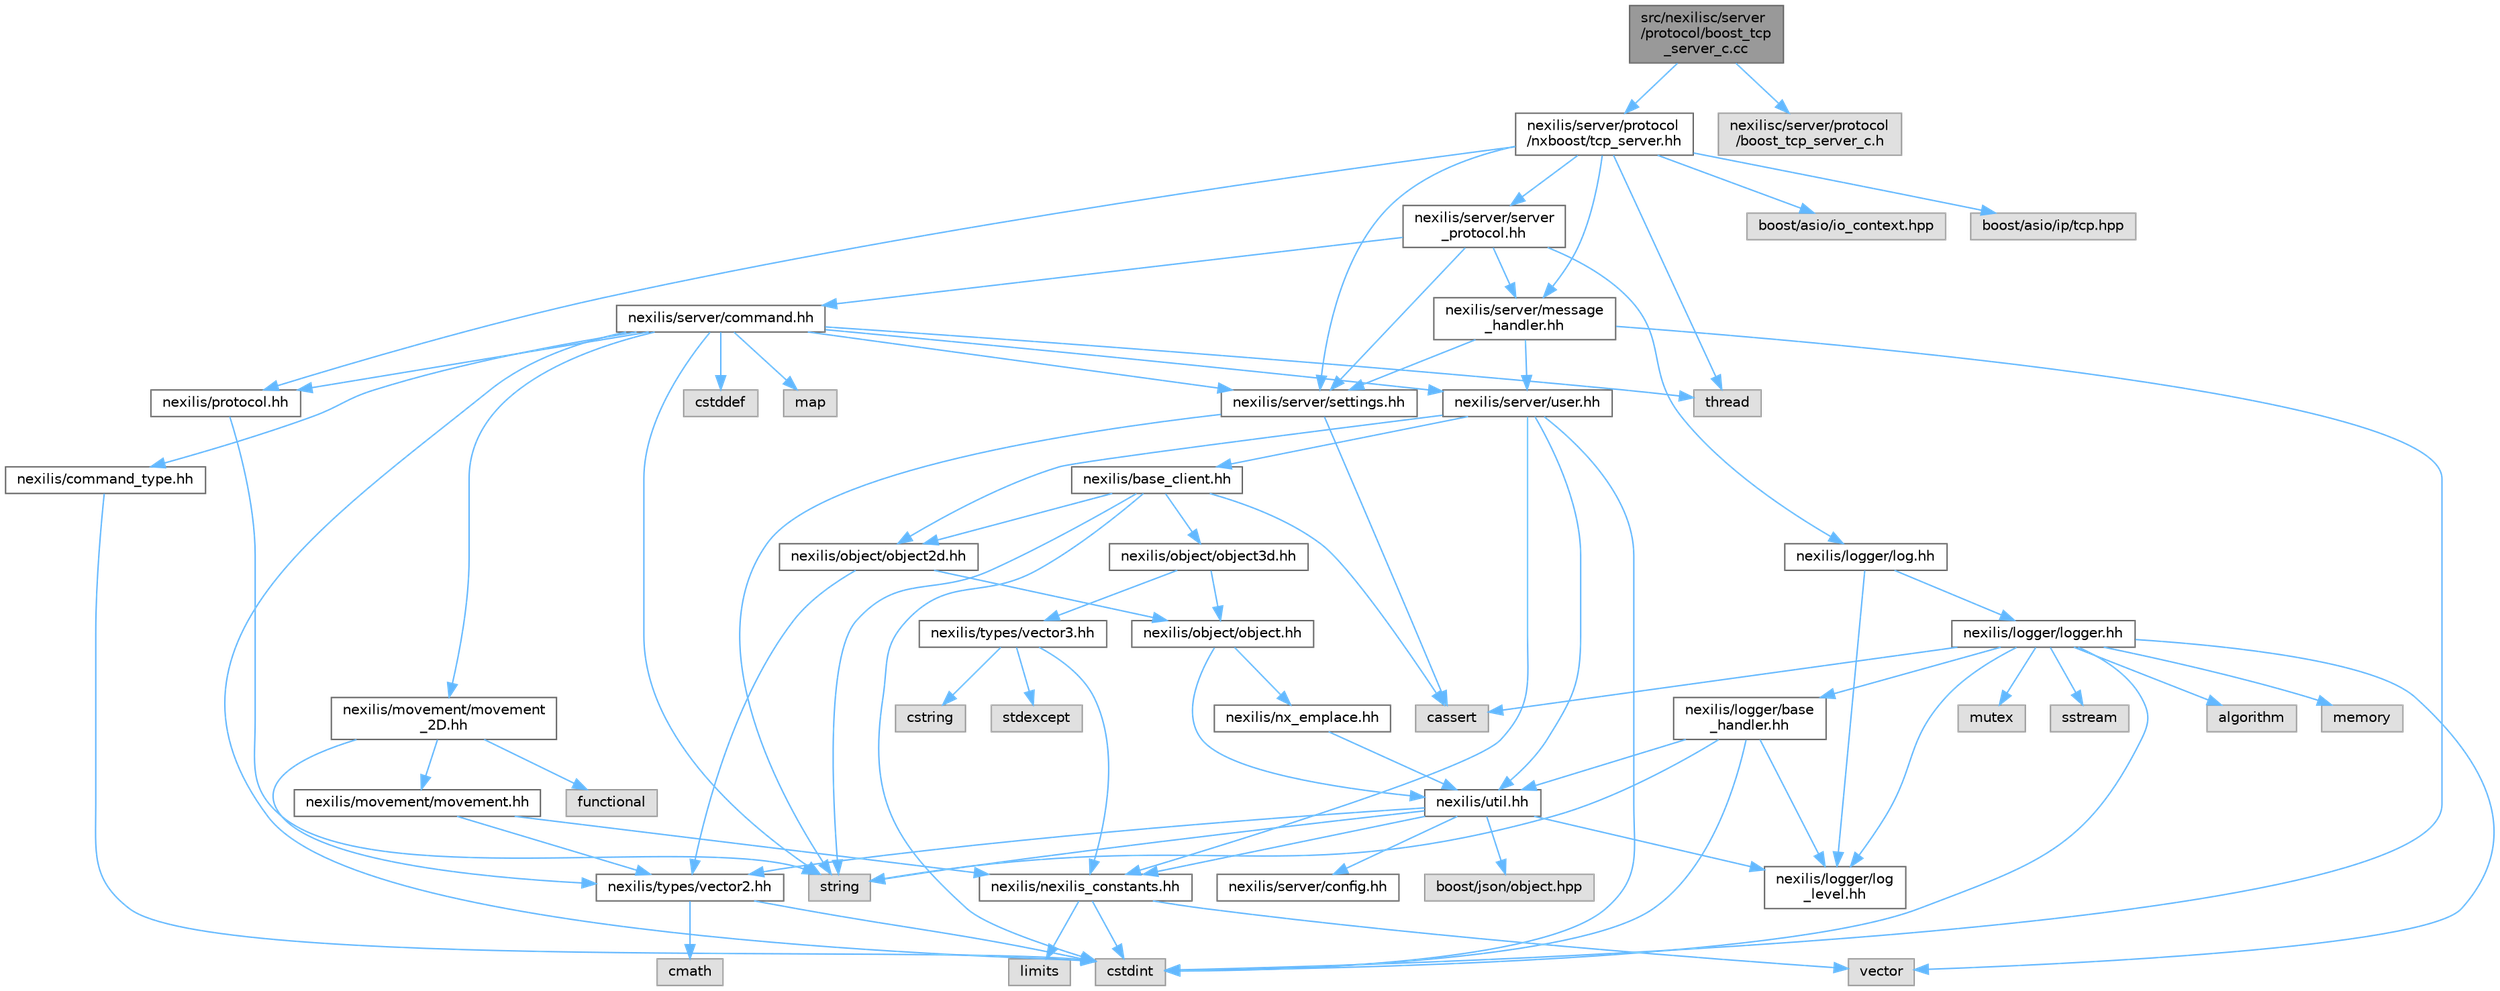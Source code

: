 digraph "src/nexilisc/server/protocol/boost_tcp_server_c.cc"
{
 // LATEX_PDF_SIZE
  bgcolor="transparent";
  edge [fontname=Helvetica,fontsize=10,labelfontname=Helvetica,labelfontsize=10];
  node [fontname=Helvetica,fontsize=10,shape=box,height=0.2,width=0.4];
  Node1 [id="Node000001",label="src/nexilisc/server\l/protocol/boost_tcp\l_server_c.cc",height=0.2,width=0.4,color="gray40", fillcolor="grey60", style="filled", fontcolor="black",tooltip=" "];
  Node1 -> Node2 [id="edge1_Node000001_Node000002",color="steelblue1",style="solid",tooltip=" "];
  Node2 [id="Node000002",label="nexilis/server/protocol\l/nxboost/tcp_server.hh",height=0.2,width=0.4,color="grey40", fillcolor="white", style="filled",URL="$d6/d5f/server_2protocol_2nxboost_2tcp__server_8hh.html",tooltip=" "];
  Node2 -> Node3 [id="edge2_Node000002_Node000003",color="steelblue1",style="solid",tooltip=" "];
  Node3 [id="Node000003",label="nexilis/protocol.hh",height=0.2,width=0.4,color="grey40", fillcolor="white", style="filled",URL="$d1/d2a/protocol_8hh.html",tooltip=" "];
  Node3 -> Node4 [id="edge3_Node000003_Node000004",color="steelblue1",style="solid",tooltip=" "];
  Node4 [id="Node000004",label="string",height=0.2,width=0.4,color="grey60", fillcolor="#E0E0E0", style="filled",tooltip=" "];
  Node2 -> Node5 [id="edge4_Node000002_Node000005",color="steelblue1",style="solid",tooltip=" "];
  Node5 [id="Node000005",label="nexilis/server/message\l_handler.hh",height=0.2,width=0.4,color="grey40", fillcolor="white", style="filled",URL="$da/de8/message__handler_8hh.html",tooltip=" "];
  Node5 -> Node6 [id="edge5_Node000005_Node000006",color="steelblue1",style="solid",tooltip=" "];
  Node6 [id="Node000006",label="nexilis/server/settings.hh",height=0.2,width=0.4,color="grey40", fillcolor="white", style="filled",URL="$d7/df4/settings_8hh.html",tooltip=" "];
  Node6 -> Node7 [id="edge6_Node000006_Node000007",color="steelblue1",style="solid",tooltip=" "];
  Node7 [id="Node000007",label="cassert",height=0.2,width=0.4,color="grey60", fillcolor="#E0E0E0", style="filled",tooltip=" "];
  Node6 -> Node4 [id="edge7_Node000006_Node000004",color="steelblue1",style="solid",tooltip=" "];
  Node5 -> Node8 [id="edge8_Node000005_Node000008",color="steelblue1",style="solid",tooltip=" "];
  Node8 [id="Node000008",label="nexilis/server/user.hh",height=0.2,width=0.4,color="grey40", fillcolor="white", style="filled",URL="$d8/ddf/user_8hh.html",tooltip=" "];
  Node8 -> Node9 [id="edge9_Node000008_Node000009",color="steelblue1",style="solid",tooltip=" "];
  Node9 [id="Node000009",label="cstdint",height=0.2,width=0.4,color="grey60", fillcolor="#E0E0E0", style="filled",tooltip=" "];
  Node8 -> Node10 [id="edge10_Node000008_Node000010",color="steelblue1",style="solid",tooltip=" "];
  Node10 [id="Node000010",label="nexilis/base_client.hh",height=0.2,width=0.4,color="grey40", fillcolor="white", style="filled",URL="$d1/d89/base__client_8hh.html",tooltip=" "];
  Node10 -> Node7 [id="edge11_Node000010_Node000007",color="steelblue1",style="solid",tooltip=" "];
  Node10 -> Node9 [id="edge12_Node000010_Node000009",color="steelblue1",style="solid",tooltip=" "];
  Node10 -> Node4 [id="edge13_Node000010_Node000004",color="steelblue1",style="solid",tooltip=" "];
  Node10 -> Node11 [id="edge14_Node000010_Node000011",color="steelblue1",style="solid",tooltip=" "];
  Node11 [id="Node000011",label="nexilis/object/object2d.hh",height=0.2,width=0.4,color="grey40", fillcolor="white", style="filled",URL="$db/d6b/object2d_8hh.html",tooltip=" "];
  Node11 -> Node12 [id="edge15_Node000011_Node000012",color="steelblue1",style="solid",tooltip=" "];
  Node12 [id="Node000012",label="nexilis/object/object.hh",height=0.2,width=0.4,color="grey40", fillcolor="white", style="filled",URL="$dd/d07/object_8hh.html",tooltip=" "];
  Node12 -> Node13 [id="edge16_Node000012_Node000013",color="steelblue1",style="solid",tooltip=" "];
  Node13 [id="Node000013",label="nexilis/nx_emplace.hh",height=0.2,width=0.4,color="grey40", fillcolor="white", style="filled",URL="$de/d10/nx__emplace_8hh.html",tooltip=" "];
  Node13 -> Node14 [id="edge17_Node000013_Node000014",color="steelblue1",style="solid",tooltip=" "];
  Node14 [id="Node000014",label="nexilis/util.hh",height=0.2,width=0.4,color="grey40", fillcolor="white", style="filled",URL="$d3/d68/util_8hh.html",tooltip=" "];
  Node14 -> Node15 [id="edge18_Node000014_Node000015",color="steelblue1",style="solid",tooltip=" "];
  Node15 [id="Node000015",label="nexilis/logger/log\l_level.hh",height=0.2,width=0.4,color="grey40", fillcolor="white", style="filled",URL="$dd/dbd/log__level_8hh.html",tooltip=" "];
  Node14 -> Node16 [id="edge19_Node000014_Node000016",color="steelblue1",style="solid",tooltip=" "];
  Node16 [id="Node000016",label="nexilis/nexilis_constants.hh",height=0.2,width=0.4,color="grey40", fillcolor="white", style="filled",URL="$dd/da5/nexilis__constants_8hh.html",tooltip=" "];
  Node16 -> Node9 [id="edge20_Node000016_Node000009",color="steelblue1",style="solid",tooltip=" "];
  Node16 -> Node17 [id="edge21_Node000016_Node000017",color="steelblue1",style="solid",tooltip=" "];
  Node17 [id="Node000017",label="limits",height=0.2,width=0.4,color="grey60", fillcolor="#E0E0E0", style="filled",tooltip=" "];
  Node16 -> Node18 [id="edge22_Node000016_Node000018",color="steelblue1",style="solid",tooltip=" "];
  Node18 [id="Node000018",label="vector",height=0.2,width=0.4,color="grey60", fillcolor="#E0E0E0", style="filled",tooltip=" "];
  Node14 -> Node19 [id="edge23_Node000014_Node000019",color="steelblue1",style="solid",tooltip=" "];
  Node19 [id="Node000019",label="nexilis/server/config.hh",height=0.2,width=0.4,color="grey40", fillcolor="white", style="filled",URL="$dc/d53/config_8hh.html",tooltip=" "];
  Node14 -> Node20 [id="edge24_Node000014_Node000020",color="steelblue1",style="solid",tooltip=" "];
  Node20 [id="Node000020",label="nexilis/types/vector2.hh",height=0.2,width=0.4,color="grey40", fillcolor="white", style="filled",URL="$d1/d6b/vector2_8hh.html",tooltip=" "];
  Node20 -> Node21 [id="edge25_Node000020_Node000021",color="steelblue1",style="solid",tooltip=" "];
  Node21 [id="Node000021",label="cmath",height=0.2,width=0.4,color="grey60", fillcolor="#E0E0E0", style="filled",tooltip=" "];
  Node20 -> Node9 [id="edge26_Node000020_Node000009",color="steelblue1",style="solid",tooltip=" "];
  Node14 -> Node22 [id="edge27_Node000014_Node000022",color="steelblue1",style="solid",tooltip=" "];
  Node22 [id="Node000022",label="boost/json/object.hpp",height=0.2,width=0.4,color="grey60", fillcolor="#E0E0E0", style="filled",tooltip=" "];
  Node14 -> Node4 [id="edge28_Node000014_Node000004",color="steelblue1",style="solid",tooltip=" "];
  Node12 -> Node14 [id="edge29_Node000012_Node000014",color="steelblue1",style="solid",tooltip=" "];
  Node11 -> Node20 [id="edge30_Node000011_Node000020",color="steelblue1",style="solid",tooltip=" "];
  Node10 -> Node23 [id="edge31_Node000010_Node000023",color="steelblue1",style="solid",tooltip=" "];
  Node23 [id="Node000023",label="nexilis/object/object3d.hh",height=0.2,width=0.4,color="grey40", fillcolor="white", style="filled",URL="$d4/d63/object3d_8hh.html",tooltip=" "];
  Node23 -> Node12 [id="edge32_Node000023_Node000012",color="steelblue1",style="solid",tooltip=" "];
  Node23 -> Node24 [id="edge33_Node000023_Node000024",color="steelblue1",style="solid",tooltip=" "];
  Node24 [id="Node000024",label="nexilis/types/vector3.hh",height=0.2,width=0.4,color="grey40", fillcolor="white", style="filled",URL="$db/d36/vector3_8hh.html",tooltip=" "];
  Node24 -> Node16 [id="edge34_Node000024_Node000016",color="steelblue1",style="solid",tooltip=" "];
  Node24 -> Node25 [id="edge35_Node000024_Node000025",color="steelblue1",style="solid",tooltip=" "];
  Node25 [id="Node000025",label="cstring",height=0.2,width=0.4,color="grey60", fillcolor="#E0E0E0", style="filled",tooltip=" "];
  Node24 -> Node26 [id="edge36_Node000024_Node000026",color="steelblue1",style="solid",tooltip=" "];
  Node26 [id="Node000026",label="stdexcept",height=0.2,width=0.4,color="grey60", fillcolor="#E0E0E0", style="filled",tooltip=" "];
  Node8 -> Node16 [id="edge37_Node000008_Node000016",color="steelblue1",style="solid",tooltip=" "];
  Node8 -> Node11 [id="edge38_Node000008_Node000011",color="steelblue1",style="solid",tooltip=" "];
  Node8 -> Node14 [id="edge39_Node000008_Node000014",color="steelblue1",style="solid",tooltip=" "];
  Node5 -> Node9 [id="edge40_Node000005_Node000009",color="steelblue1",style="solid",tooltip=" "];
  Node2 -> Node27 [id="edge41_Node000002_Node000027",color="steelblue1",style="solid",tooltip=" "];
  Node27 [id="Node000027",label="nexilis/server/server\l_protocol.hh",height=0.2,width=0.4,color="grey40", fillcolor="white", style="filled",URL="$da/dc6/server__protocol_8hh.html",tooltip=" "];
  Node27 -> Node28 [id="edge42_Node000027_Node000028",color="steelblue1",style="solid",tooltip=" "];
  Node28 [id="Node000028",label="nexilis/logger/log.hh",height=0.2,width=0.4,color="grey40", fillcolor="white", style="filled",URL="$d3/de3/log_8hh.html",tooltip=" "];
  Node28 -> Node15 [id="edge43_Node000028_Node000015",color="steelblue1",style="solid",tooltip=" "];
  Node28 -> Node29 [id="edge44_Node000028_Node000029",color="steelblue1",style="solid",tooltip=" "];
  Node29 [id="Node000029",label="nexilis/logger/logger.hh",height=0.2,width=0.4,color="grey40", fillcolor="white", style="filled",URL="$d5/dc3/logger_8hh.html",tooltip=" "];
  Node29 -> Node30 [id="edge45_Node000029_Node000030",color="steelblue1",style="solid",tooltip=" "];
  Node30 [id="Node000030",label="nexilis/logger/base\l_handler.hh",height=0.2,width=0.4,color="grey40", fillcolor="white", style="filled",URL="$d5/d5a/base__handler_8hh.html",tooltip=" "];
  Node30 -> Node15 [id="edge46_Node000030_Node000015",color="steelblue1",style="solid",tooltip=" "];
  Node30 -> Node14 [id="edge47_Node000030_Node000014",color="steelblue1",style="solid",tooltip=" "];
  Node30 -> Node9 [id="edge48_Node000030_Node000009",color="steelblue1",style="solid",tooltip=" "];
  Node30 -> Node4 [id="edge49_Node000030_Node000004",color="steelblue1",style="solid",tooltip=" "];
  Node29 -> Node15 [id="edge50_Node000029_Node000015",color="steelblue1",style="solid",tooltip=" "];
  Node29 -> Node31 [id="edge51_Node000029_Node000031",color="steelblue1",style="solid",tooltip=" "];
  Node31 [id="Node000031",label="algorithm",height=0.2,width=0.4,color="grey60", fillcolor="#E0E0E0", style="filled",tooltip=" "];
  Node29 -> Node7 [id="edge52_Node000029_Node000007",color="steelblue1",style="solid",tooltip=" "];
  Node29 -> Node9 [id="edge53_Node000029_Node000009",color="steelblue1",style="solid",tooltip=" "];
  Node29 -> Node32 [id="edge54_Node000029_Node000032",color="steelblue1",style="solid",tooltip=" "];
  Node32 [id="Node000032",label="memory",height=0.2,width=0.4,color="grey60", fillcolor="#E0E0E0", style="filled",tooltip=" "];
  Node29 -> Node33 [id="edge55_Node000029_Node000033",color="steelblue1",style="solid",tooltip=" "];
  Node33 [id="Node000033",label="mutex",height=0.2,width=0.4,color="grey60", fillcolor="#E0E0E0", style="filled",tooltip=" "];
  Node29 -> Node34 [id="edge56_Node000029_Node000034",color="steelblue1",style="solid",tooltip=" "];
  Node34 [id="Node000034",label="sstream",height=0.2,width=0.4,color="grey60", fillcolor="#E0E0E0", style="filled",tooltip=" "];
  Node29 -> Node18 [id="edge57_Node000029_Node000018",color="steelblue1",style="solid",tooltip=" "];
  Node27 -> Node35 [id="edge58_Node000027_Node000035",color="steelblue1",style="solid",tooltip=" "];
  Node35 [id="Node000035",label="nexilis/server/command.hh",height=0.2,width=0.4,color="grey40", fillcolor="white", style="filled",URL="$dc/d3b/command_8hh.html",tooltip=" "];
  Node35 -> Node36 [id="edge59_Node000035_Node000036",color="steelblue1",style="solid",tooltip=" "];
  Node36 [id="Node000036",label="nexilis/command_type.hh",height=0.2,width=0.4,color="grey40", fillcolor="white", style="filled",URL="$dd/dcf/command__type_8hh.html",tooltip=" "];
  Node36 -> Node9 [id="edge60_Node000036_Node000009",color="steelblue1",style="solid",tooltip=" "];
  Node35 -> Node37 [id="edge61_Node000035_Node000037",color="steelblue1",style="solid",tooltip=" "];
  Node37 [id="Node000037",label="nexilis/movement/movement\l_2D.hh",height=0.2,width=0.4,color="grey40", fillcolor="white", style="filled",URL="$d3/d92/movement__2D_8hh.html",tooltip=" "];
  Node37 -> Node38 [id="edge62_Node000037_Node000038",color="steelblue1",style="solid",tooltip=" "];
  Node38 [id="Node000038",label="nexilis/movement/movement.hh",height=0.2,width=0.4,color="grey40", fillcolor="white", style="filled",URL="$df/da3/movement_8hh.html",tooltip=" "];
  Node38 -> Node16 [id="edge63_Node000038_Node000016",color="steelblue1",style="solid",tooltip=" "];
  Node38 -> Node20 [id="edge64_Node000038_Node000020",color="steelblue1",style="solid",tooltip=" "];
  Node37 -> Node20 [id="edge65_Node000037_Node000020",color="steelblue1",style="solid",tooltip=" "];
  Node37 -> Node39 [id="edge66_Node000037_Node000039",color="steelblue1",style="solid",tooltip=" "];
  Node39 [id="Node000039",label="functional",height=0.2,width=0.4,color="grey60", fillcolor="#E0E0E0", style="filled",tooltip=" "];
  Node35 -> Node3 [id="edge67_Node000035_Node000003",color="steelblue1",style="solid",tooltip=" "];
  Node35 -> Node6 [id="edge68_Node000035_Node000006",color="steelblue1",style="solid",tooltip=" "];
  Node35 -> Node8 [id="edge69_Node000035_Node000008",color="steelblue1",style="solid",tooltip=" "];
  Node35 -> Node40 [id="edge70_Node000035_Node000040",color="steelblue1",style="solid",tooltip=" "];
  Node40 [id="Node000040",label="cstddef",height=0.2,width=0.4,color="grey60", fillcolor="#E0E0E0", style="filled",tooltip=" "];
  Node35 -> Node9 [id="edge71_Node000035_Node000009",color="steelblue1",style="solid",tooltip=" "];
  Node35 -> Node41 [id="edge72_Node000035_Node000041",color="steelblue1",style="solid",tooltip=" "];
  Node41 [id="Node000041",label="map",height=0.2,width=0.4,color="grey60", fillcolor="#E0E0E0", style="filled",tooltip=" "];
  Node35 -> Node4 [id="edge73_Node000035_Node000004",color="steelblue1",style="solid",tooltip=" "];
  Node35 -> Node42 [id="edge74_Node000035_Node000042",color="steelblue1",style="solid",tooltip=" "];
  Node42 [id="Node000042",label="thread",height=0.2,width=0.4,color="grey60", fillcolor="#E0E0E0", style="filled",tooltip=" "];
  Node27 -> Node5 [id="edge75_Node000027_Node000005",color="steelblue1",style="solid",tooltip=" "];
  Node27 -> Node6 [id="edge76_Node000027_Node000006",color="steelblue1",style="solid",tooltip=" "];
  Node2 -> Node6 [id="edge77_Node000002_Node000006",color="steelblue1",style="solid",tooltip=" "];
  Node2 -> Node43 [id="edge78_Node000002_Node000043",color="steelblue1",style="solid",tooltip=" "];
  Node43 [id="Node000043",label="boost/asio/io_context.hpp",height=0.2,width=0.4,color="grey60", fillcolor="#E0E0E0", style="filled",tooltip=" "];
  Node2 -> Node44 [id="edge79_Node000002_Node000044",color="steelblue1",style="solid",tooltip=" "];
  Node44 [id="Node000044",label="boost/asio/ip/tcp.hpp",height=0.2,width=0.4,color="grey60", fillcolor="#E0E0E0", style="filled",tooltip=" "];
  Node2 -> Node42 [id="edge80_Node000002_Node000042",color="steelblue1",style="solid",tooltip=" "];
  Node1 -> Node45 [id="edge81_Node000001_Node000045",color="steelblue1",style="solid",tooltip=" "];
  Node45 [id="Node000045",label="nexilisc/server/protocol\l/boost_tcp_server_c.h",height=0.2,width=0.4,color="grey60", fillcolor="#E0E0E0", style="filled",tooltip=" "];
}
